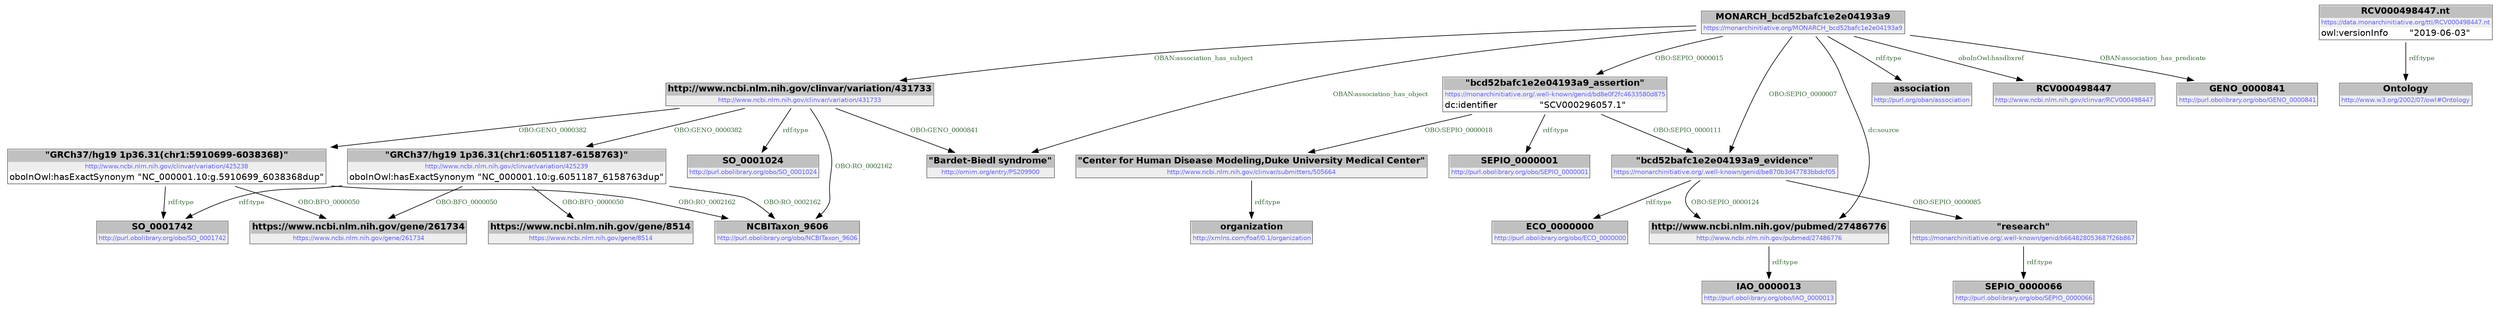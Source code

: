 digraph { 
 node [ fontname="DejaVu Sans" ] ; 
	node0 -> node1 [ color=BLACK, label=< <font point-size='10' color='#336633'>OBO:BFO_0000050</font> > ] ;
	node2 -> node3 [ color=BLACK, label=< <font point-size='10' color='#336633'>rdf:type</font> > ] ;
	node4 -> node5 [ color=BLACK, label=< <font point-size='10' color='#336633'>OBAN:association_has_object</font> > ] ;
	node6 -> node7 [ color=BLACK, label=< <font point-size='10' color='#336633'>rdf:type</font> > ] ;
	node2 -> node11 [ color=BLACK, label=< <font point-size='10' color='#336633'>OBO:GENO_0000382</font> > ] ;
	node4 -> node12 [ color=BLACK, label=< <font point-size='10' color='#336633'>dc:source</font> > ] ;
	node8 -> node14 [ color=BLACK, label=< <font point-size='10' color='#336633'>rdf:type</font> > ] ;
	node4 -> node2 [ color=BLACK, label=< <font point-size='10' color='#336633'>OBAN:association_has_subject</font> > ] ;
	node13 -> node15 [ color=BLACK, label=< <font point-size='10' color='#336633'>rdf:type</font> > ] ;
	node4 -> node16 [ color=BLACK, label=< <font point-size='10' color='#336633'>rdf:type</font> > ] ;
	node0 -> node17 [ color=BLACK, label=< <font point-size='10' color='#336633'>rdf:type</font> > ] ;
	node4 -> node18 [ color=BLACK, label=< <font point-size='10' color='#336633'>oboInOwl:hasdbxref</font> > ] ;
	node11 -> node1 [ color=BLACK, label=< <font point-size='10' color='#336633'>OBO:BFO_0000050</font> > ] ;
	node6 -> node12 [ color=BLACK, label=< <font point-size='10' color='#336633'>OBO:SEPIO_0000124</font> > ] ;
	node4 -> node19 [ color=BLACK, label=< <font point-size='10' color='#336633'>OBAN:association_has_predicate</font> > ] ;
	node2 -> node5 [ color=BLACK, label=< <font point-size='10' color='#336633'>OBO:GENO_0000841</font> > ] ;
	node4 -> node9 [ color=BLACK, label=< <font point-size='10' color='#336633'>OBO:SEPIO_0000015</font> > ] ;
	node0 -> node20 [ color=BLACK, label=< <font point-size='10' color='#336633'>OBO:RO_0002162</font> > ] ;
	node11 -> node20 [ color=BLACK, label=< <font point-size='10' color='#336633'>OBO:RO_0002162</font> > ] ;
	node12 -> node21 [ color=BLACK, label=< <font point-size='10' color='#336633'>rdf:type</font> > ] ;
	node11 -> node17 [ color=BLACK, label=< <font point-size='10' color='#336633'>rdf:type</font> > ] ;
	node2 -> node0 [ color=BLACK, label=< <font point-size='10' color='#336633'>OBO:GENO_0000382</font> > ] ;
	node9 -> node22 [ color=BLACK, label=< <font point-size='10' color='#336633'>rdf:type</font> > ] ;
	node11 -> node23 [ color=BLACK, label=< <font point-size='10' color='#336633'>OBO:BFO_0000050</font> > ] ;
	node2 -> node20 [ color=BLACK, label=< <font point-size='10' color='#336633'>OBO:RO_0002162</font> > ] ;
	node9 -> node13 [ color=BLACK, label=< <font point-size='10' color='#336633'>OBO:SEPIO_0000018</font> > ] ;
	node10 -> node24 [ color=BLACK, label=< <font point-size='10' color='#336633'>rdf:type</font> > ] ;
	node6 -> node10 [ color=BLACK, label=< <font point-size='10' color='#336633'>OBO:SEPIO_0000085</font> > ] ;
	node9 -> node6 [ color=BLACK, label=< <font point-size='10' color='#336633'>OBO:SEPIO_0000111</font> > ] ;
	node4 -> node6 [ color=BLACK, label=< <font point-size='10' color='#336633'>OBO:SEPIO_0000007</font> > ] ;
# http://www.ncbi.nlm.nih.gov/clinvar/variation/425238 node0
node0 [ shape=none, color=black label=< <table color='#666666' cellborder='0' cellspacing='0' border='1'><tr><td colspan='2' bgcolor='grey'><B>&quot;GRCh37/hg19 1p36.31(chr1:5910699-6038368)&quot;</B></td></tr><tr><td href='http://www.ncbi.nlm.nih.gov/clinvar/variation/425238' bgcolor='#eeeeee' colspan='2'><font point-size='10' color='#6666ff'>http://www.ncbi.nlm.nih.gov/clinvar/variation/425238</font></td></tr><tr><td align='left'>oboInOwl:hasExactSynonym</td><td align='left'>&quot;NC_000001.10:g.5910699_6038368dup&quot;</td></tr></table> > ] 
# https://www.ncbi.nlm.nih.gov/gene/261734 node1
node1 [ shape=none, color=black label=< <table color='#666666' cellborder='0' cellspacing='0' border='1'><tr><td colspan='2' bgcolor='grey'><B>https://www.ncbi.nlm.nih.gov/gene/261734</B></td></tr><tr><td href='https://www.ncbi.nlm.nih.gov/gene/261734' bgcolor='#eeeeee' colspan='2'><font point-size='10' color='#6666ff'>https://www.ncbi.nlm.nih.gov/gene/261734</font></td></tr></table> > ] 
# http://www.ncbi.nlm.nih.gov/clinvar/variation/431733 node2
node2 [ shape=none, color=black label=< <table color='#666666' cellborder='0' cellspacing='0' border='1'><tr><td colspan='2' bgcolor='grey'><B>http://www.ncbi.nlm.nih.gov/clinvar/variation/431733</B></td></tr><tr><td href='http://www.ncbi.nlm.nih.gov/clinvar/variation/431733' bgcolor='#eeeeee' colspan='2'><font point-size='10' color='#6666ff'>http://www.ncbi.nlm.nih.gov/clinvar/variation/431733</font></td></tr></table> > ] 
# http://purl.obolibrary.org/obo/SO_0001024 node3
node3 [ shape=none, color=black label=< <table color='#666666' cellborder='0' cellspacing='0' border='1'><tr><td colspan='2' bgcolor='grey'><B>SO_0001024</B></td></tr><tr><td href='http://purl.obolibrary.org/obo/SO_0001024' bgcolor='#eeeeee' colspan='2'><font point-size='10' color='#6666ff'>http://purl.obolibrary.org/obo/SO_0001024</font></td></tr></table> > ] 
# https://monarchinitiative.org/MONARCH_bcd52bafc1e2e04193a9 node4
node4 [ shape=none, color=black label=< <table color='#666666' cellborder='0' cellspacing='0' border='1'><tr><td colspan='2' bgcolor='grey'><B>MONARCH_bcd52bafc1e2e04193a9</B></td></tr><tr><td href='https://monarchinitiative.org/MONARCH_bcd52bafc1e2e04193a9' bgcolor='#eeeeee' colspan='2'><font point-size='10' color='#6666ff'>https://monarchinitiative.org/MONARCH_bcd52bafc1e2e04193a9</font></td></tr></table> > ] 
# http://omim.org/entry/PS209900 node5
node5 [ shape=none, color=black label=< <table color='#666666' cellborder='0' cellspacing='0' border='1'><tr><td colspan='2' bgcolor='grey'><B>&quot;Bardet-Biedl syndrome&quot;</B></td></tr><tr><td href='http://omim.org/entry/PS209900' bgcolor='#eeeeee' colspan='2'><font point-size='10' color='#6666ff'>http://omim.org/entry/PS209900</font></td></tr></table> > ] 
# https://monarchinitiative.org/.well-known/genid/be870b3d47783bbdcf05 node6
node6 [ shape=none, color=black label=< <table color='#666666' cellborder='0' cellspacing='0' border='1'><tr><td colspan='2' bgcolor='grey'><B>&quot;bcd52bafc1e2e04193a9_evidence&quot;</B></td></tr><tr><td href='https://monarchinitiative.org/.well-known/genid/be870b3d47783bbdcf05' bgcolor='#eeeeee' colspan='2'><font point-size='10' color='#6666ff'>https://monarchinitiative.org/.well-known/genid/be870b3d47783bbdcf05</font></td></tr></table> > ] 
# http://purl.obolibrary.org/obo/ECO_0000000 node7
node7 [ shape=none, color=black label=< <table color='#666666' cellborder='0' cellspacing='0' border='1'><tr><td colspan='2' bgcolor='grey'><B>ECO_0000000</B></td></tr><tr><td href='http://purl.obolibrary.org/obo/ECO_0000000' bgcolor='#eeeeee' colspan='2'><font point-size='10' color='#6666ff'>http://purl.obolibrary.org/obo/ECO_0000000</font></td></tr></table> > ] 
# https://data.monarchinitiative.org/ttl/RCV000498447.nt node8
node8 [ shape=none, color=black label=< <table color='#666666' cellborder='0' cellspacing='0' border='1'><tr><td colspan='2' bgcolor='grey'><B>RCV000498447.nt</B></td></tr><tr><td href='https://data.monarchinitiative.org/ttl/RCV000498447.nt' bgcolor='#eeeeee' colspan='2'><font point-size='10' color='#6666ff'>https://data.monarchinitiative.org/ttl/RCV000498447.nt</font></td></tr><tr><td align='left'>owl:versionInfo</td><td align='left'>&quot;2019-06-03&quot;</td></tr></table> > ] 
# https://monarchinitiative.org/.well-known/genid/bd8e0f2fc4633580d875 node9
node9 [ shape=none, color=black label=< <table color='#666666' cellborder='0' cellspacing='0' border='1'><tr><td colspan='2' bgcolor='grey'><B>&quot;bcd52bafc1e2e04193a9_assertion&quot;</B></td></tr><tr><td href='https://monarchinitiative.org/.well-known/genid/bd8e0f2fc4633580d875' bgcolor='#eeeeee' colspan='2'><font point-size='10' color='#6666ff'>https://monarchinitiative.org/.well-known/genid/bd8e0f2fc4633580d875</font></td></tr><tr><td align='left'>dc:identifier</td><td align='left'>&quot;SCV000296057.1&quot;</td></tr></table> > ] 
# https://monarchinitiative.org/.well-known/genid/b664828053687f26b867 node10
node10 [ shape=none, color=black label=< <table color='#666666' cellborder='0' cellspacing='0' border='1'><tr><td colspan='2' bgcolor='grey'><B>&quot;research&quot;</B></td></tr><tr><td href='https://monarchinitiative.org/.well-known/genid/b664828053687f26b867' bgcolor='#eeeeee' colspan='2'><font point-size='10' color='#6666ff'>https://monarchinitiative.org/.well-known/genid/b664828053687f26b867</font></td></tr></table> > ] 
# http://www.ncbi.nlm.nih.gov/clinvar/variation/425239 node11
node11 [ shape=none, color=black label=< <table color='#666666' cellborder='0' cellspacing='0' border='1'><tr><td colspan='2' bgcolor='grey'><B>&quot;GRCh37/hg19 1p36.31(chr1:6051187-6158763)&quot;</B></td></tr><tr><td href='http://www.ncbi.nlm.nih.gov/clinvar/variation/425239' bgcolor='#eeeeee' colspan='2'><font point-size='10' color='#6666ff'>http://www.ncbi.nlm.nih.gov/clinvar/variation/425239</font></td></tr><tr><td align='left'>oboInOwl:hasExactSynonym</td><td align='left'>&quot;NC_000001.10:g.6051187_6158763dup&quot;</td></tr></table> > ] 
# http://www.ncbi.nlm.nih.gov/pubmed/27486776 node12
node12 [ shape=none, color=black label=< <table color='#666666' cellborder='0' cellspacing='0' border='1'><tr><td colspan='2' bgcolor='grey'><B>http://www.ncbi.nlm.nih.gov/pubmed/27486776</B></td></tr><tr><td href='http://www.ncbi.nlm.nih.gov/pubmed/27486776' bgcolor='#eeeeee' colspan='2'><font point-size='10' color='#6666ff'>http://www.ncbi.nlm.nih.gov/pubmed/27486776</font></td></tr></table> > ] 
# http://www.ncbi.nlm.nih.gov/clinvar/submitters/505664 node13
node13 [ shape=none, color=black label=< <table color='#666666' cellborder='0' cellspacing='0' border='1'><tr><td colspan='2' bgcolor='grey'><B>&quot;Center for Human Disease Modeling,Duke University Medical Center&quot;</B></td></tr><tr><td href='http://www.ncbi.nlm.nih.gov/clinvar/submitters/505664' bgcolor='#eeeeee' colspan='2'><font point-size='10' color='#6666ff'>http://www.ncbi.nlm.nih.gov/clinvar/submitters/505664</font></td></tr></table> > ] 
# http://www.w3.org/2002/07/owl#Ontology node14
node14 [ shape=none, color=black label=< <table color='#666666' cellborder='0' cellspacing='0' border='1'><tr><td colspan='2' bgcolor='grey'><B>Ontology</B></td></tr><tr><td href='http://www.w3.org/2002/07/owl#Ontology' bgcolor='#eeeeee' colspan='2'><font point-size='10' color='#6666ff'>http://www.w3.org/2002/07/owl#Ontology</font></td></tr></table> > ] 
# http://xmlns.com/foaf/0.1/organization node15
node15 [ shape=none, color=black label=< <table color='#666666' cellborder='0' cellspacing='0' border='1'><tr><td colspan='2' bgcolor='grey'><B>organization</B></td></tr><tr><td href='http://xmlns.com/foaf/0.1/organization' bgcolor='#eeeeee' colspan='2'><font point-size='10' color='#6666ff'>http://xmlns.com/foaf/0.1/organization</font></td></tr></table> > ] 
# http://purl.org/oban/association node16
node16 [ shape=none, color=black label=< <table color='#666666' cellborder='0' cellspacing='0' border='1'><tr><td colspan='2' bgcolor='grey'><B>association</B></td></tr><tr><td href='http://purl.org/oban/association' bgcolor='#eeeeee' colspan='2'><font point-size='10' color='#6666ff'>http://purl.org/oban/association</font></td></tr></table> > ] 
# http://purl.obolibrary.org/obo/SO_0001742 node17
node17 [ shape=none, color=black label=< <table color='#666666' cellborder='0' cellspacing='0' border='1'><tr><td colspan='2' bgcolor='grey'><B>SO_0001742</B></td></tr><tr><td href='http://purl.obolibrary.org/obo/SO_0001742' bgcolor='#eeeeee' colspan='2'><font point-size='10' color='#6666ff'>http://purl.obolibrary.org/obo/SO_0001742</font></td></tr></table> > ] 
# http://www.ncbi.nlm.nih.gov/clinvar/RCV000498447 node18
node18 [ shape=none, color=black label=< <table color='#666666' cellborder='0' cellspacing='0' border='1'><tr><td colspan='2' bgcolor='grey'><B>RCV000498447</B></td></tr><tr><td href='http://www.ncbi.nlm.nih.gov/clinvar/RCV000498447' bgcolor='#eeeeee' colspan='2'><font point-size='10' color='#6666ff'>http://www.ncbi.nlm.nih.gov/clinvar/RCV000498447</font></td></tr></table> > ] 
# http://purl.obolibrary.org/obo/GENO_0000841 node19
node19 [ shape=none, color=black label=< <table color='#666666' cellborder='0' cellspacing='0' border='1'><tr><td colspan='2' bgcolor='grey'><B>GENO_0000841</B></td></tr><tr><td href='http://purl.obolibrary.org/obo/GENO_0000841' bgcolor='#eeeeee' colspan='2'><font point-size='10' color='#6666ff'>http://purl.obolibrary.org/obo/GENO_0000841</font></td></tr></table> > ] 
# http://purl.obolibrary.org/obo/NCBITaxon_9606 node20
node20 [ shape=none, color=black label=< <table color='#666666' cellborder='0' cellspacing='0' border='1'><tr><td colspan='2' bgcolor='grey'><B>NCBITaxon_9606</B></td></tr><tr><td href='http://purl.obolibrary.org/obo/NCBITaxon_9606' bgcolor='#eeeeee' colspan='2'><font point-size='10' color='#6666ff'>http://purl.obolibrary.org/obo/NCBITaxon_9606</font></td></tr></table> > ] 
# http://purl.obolibrary.org/obo/IAO_0000013 node21
node21 [ shape=none, color=black label=< <table color='#666666' cellborder='0' cellspacing='0' border='1'><tr><td colspan='2' bgcolor='grey'><B>IAO_0000013</B></td></tr><tr><td href='http://purl.obolibrary.org/obo/IAO_0000013' bgcolor='#eeeeee' colspan='2'><font point-size='10' color='#6666ff'>http://purl.obolibrary.org/obo/IAO_0000013</font></td></tr></table> > ] 
# http://purl.obolibrary.org/obo/SEPIO_0000001 node22
node22 [ shape=none, color=black label=< <table color='#666666' cellborder='0' cellspacing='0' border='1'><tr><td colspan='2' bgcolor='grey'><B>SEPIO_0000001</B></td></tr><tr><td href='http://purl.obolibrary.org/obo/SEPIO_0000001' bgcolor='#eeeeee' colspan='2'><font point-size='10' color='#6666ff'>http://purl.obolibrary.org/obo/SEPIO_0000001</font></td></tr></table> > ] 
# https://www.ncbi.nlm.nih.gov/gene/8514 node23
node23 [ shape=none, color=black label=< <table color='#666666' cellborder='0' cellspacing='0' border='1'><tr><td colspan='2' bgcolor='grey'><B>https://www.ncbi.nlm.nih.gov/gene/8514</B></td></tr><tr><td href='https://www.ncbi.nlm.nih.gov/gene/8514' bgcolor='#eeeeee' colspan='2'><font point-size='10' color='#6666ff'>https://www.ncbi.nlm.nih.gov/gene/8514</font></td></tr></table> > ] 
# http://purl.obolibrary.org/obo/SEPIO_0000066 node24
node24 [ shape=none, color=black label=< <table color='#666666' cellborder='0' cellspacing='0' border='1'><tr><td colspan='2' bgcolor='grey'><B>SEPIO_0000066</B></td></tr><tr><td href='http://purl.obolibrary.org/obo/SEPIO_0000066' bgcolor='#eeeeee' colspan='2'><font point-size='10' color='#6666ff'>http://purl.obolibrary.org/obo/SEPIO_0000066</font></td></tr></table> > ] 
}
